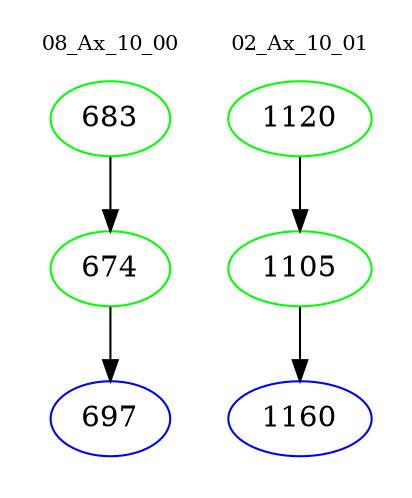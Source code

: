digraph{
subgraph cluster_0 {
color = white
label = "08_Ax_10_00";
fontsize=10;
T0_683 [label="683", color="green"]
T0_683 -> T0_674 [color="black"]
T0_674 [label="674", color="green"]
T0_674 -> T0_697 [color="black"]
T0_697 [label="697", color="blue"]
}
subgraph cluster_1 {
color = white
label = "02_Ax_10_01";
fontsize=10;
T1_1120 [label="1120", color="green"]
T1_1120 -> T1_1105 [color="black"]
T1_1105 [label="1105", color="green"]
T1_1105 -> T1_1160 [color="black"]
T1_1160 [label="1160", color="blue"]
}
}
